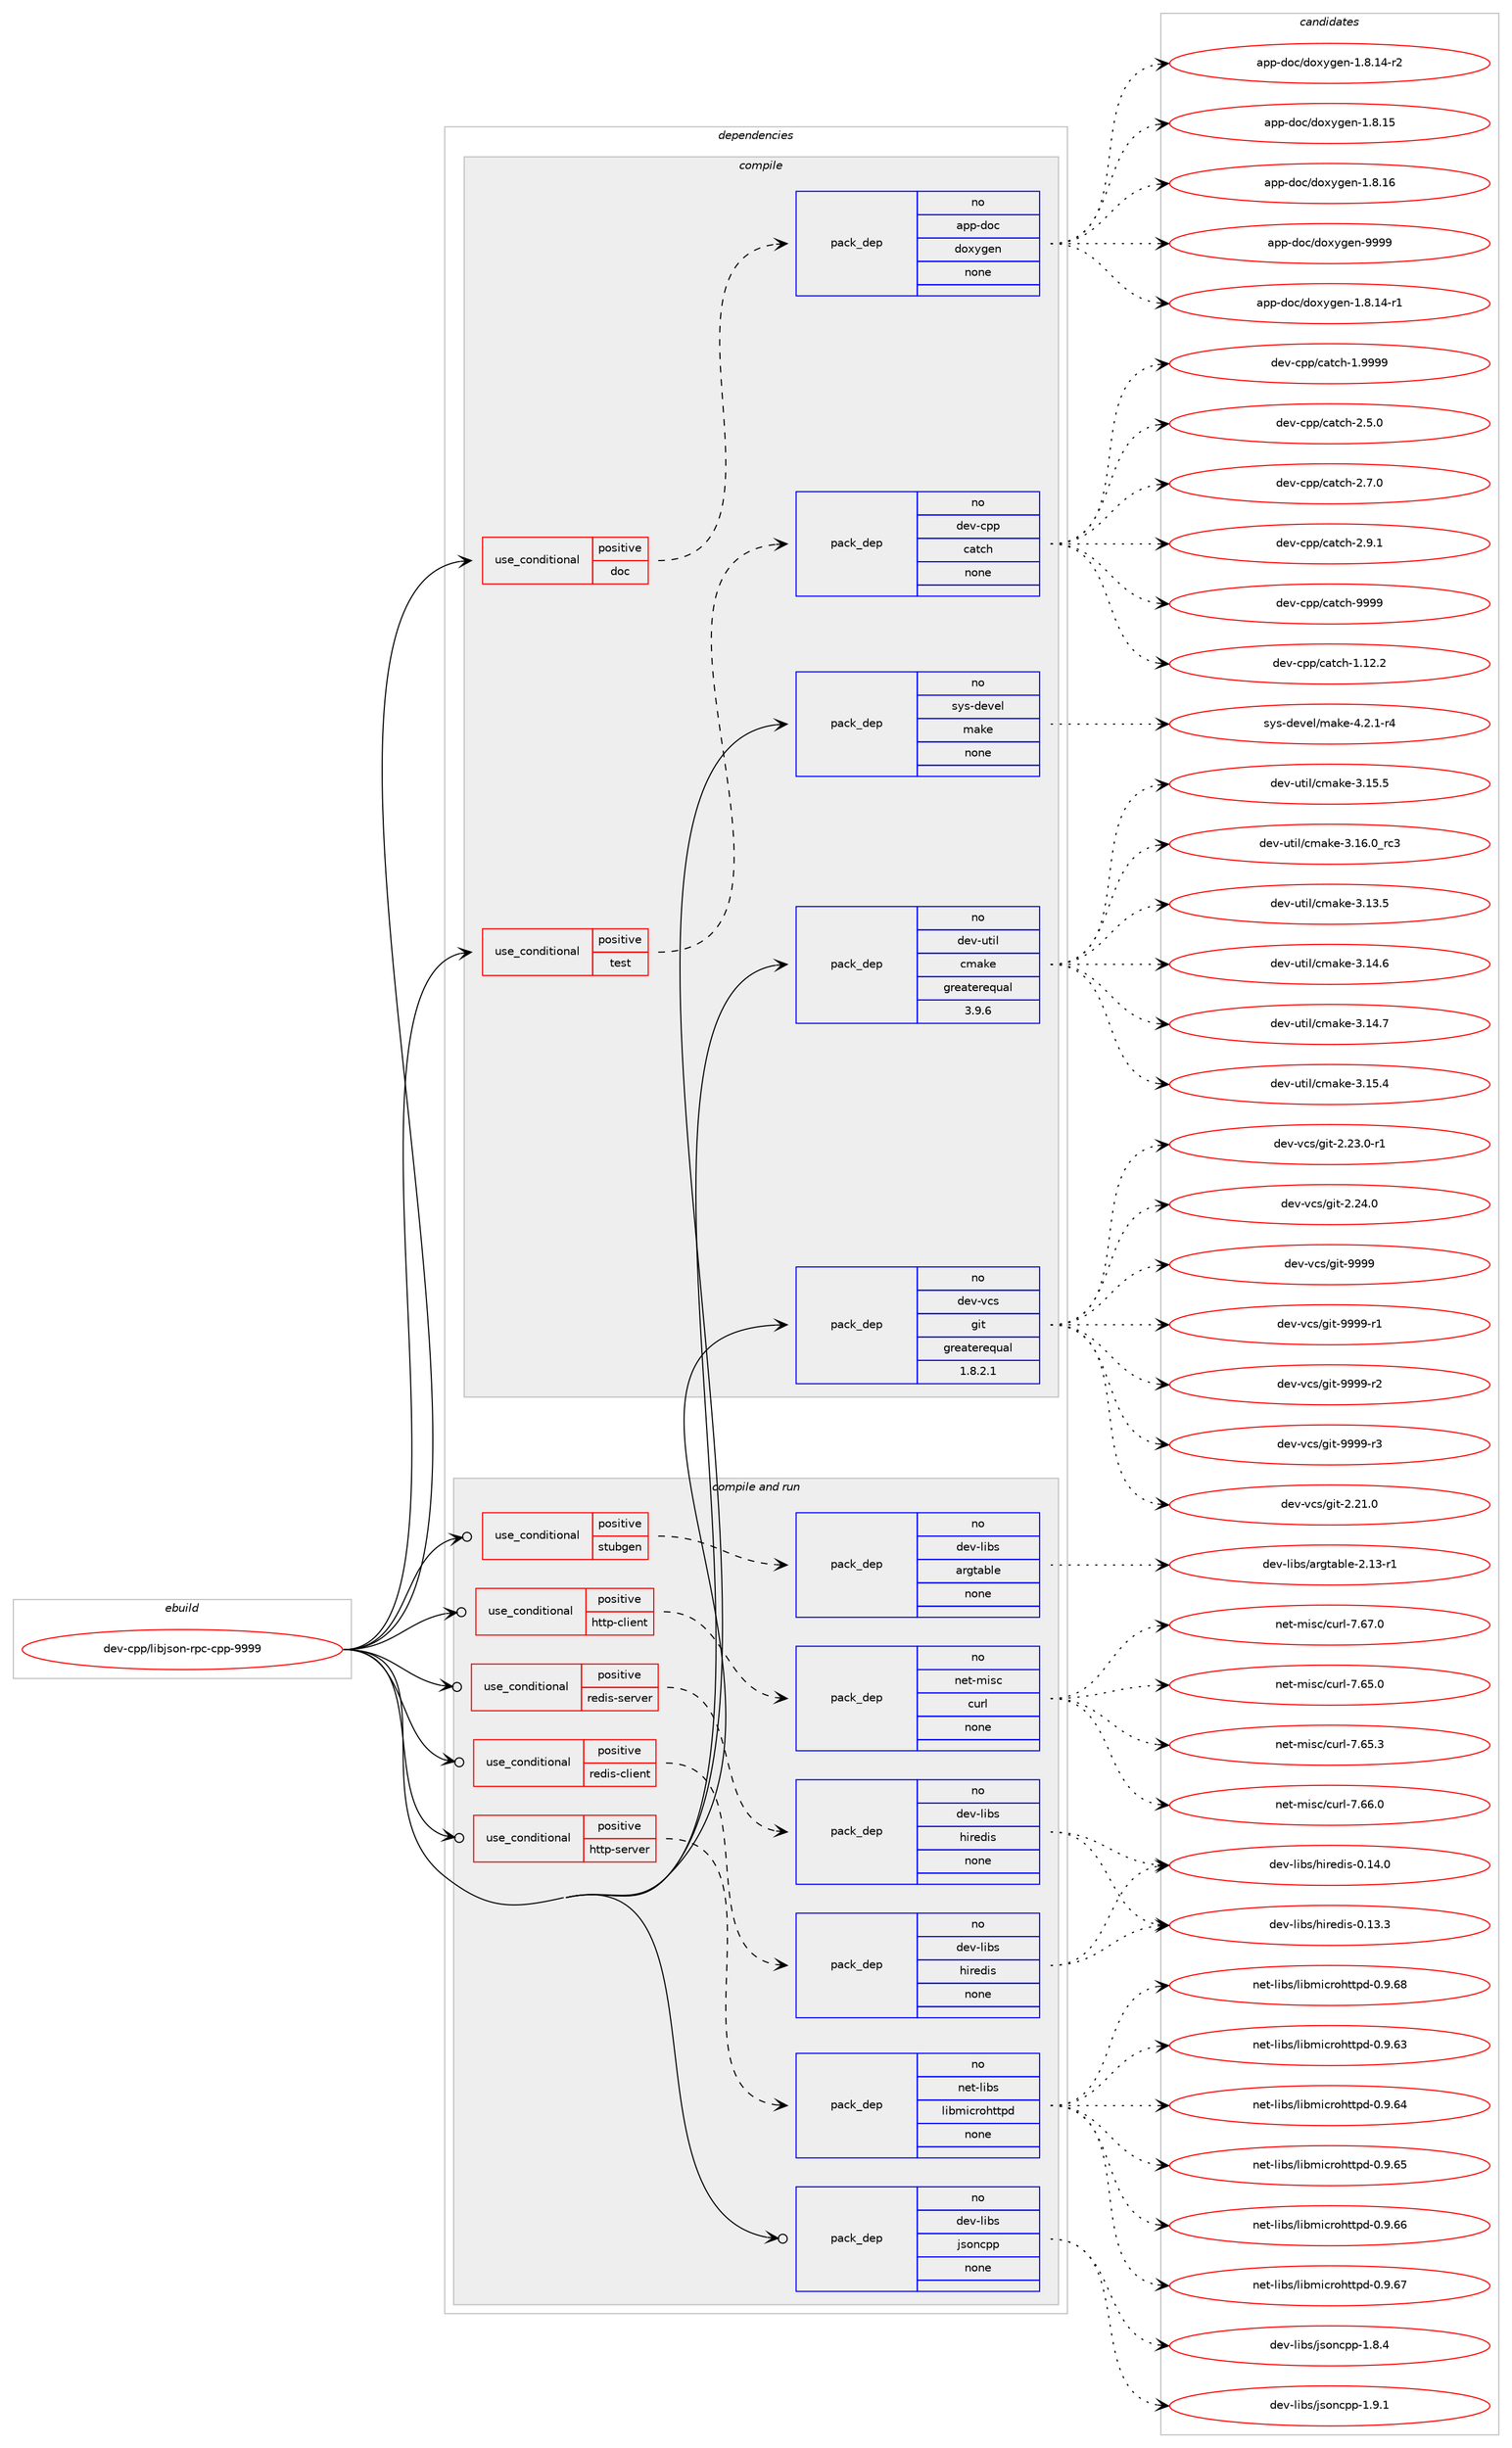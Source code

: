 digraph prolog {

# *************
# Graph options
# *************

newrank=true;
concentrate=true;
compound=true;
graph [rankdir=LR,fontname=Helvetica,fontsize=10,ranksep=1.5];#, ranksep=2.5, nodesep=0.2];
edge  [arrowhead=vee];
node  [fontname=Helvetica,fontsize=10];

# **********
# The ebuild
# **********

subgraph cluster_leftcol {
color=gray;
rank=same;
label=<<i>ebuild</i>>;
id [label="dev-cpp/libjson-rpc-cpp-9999", color=red, width=4, href="../dev-cpp/libjson-rpc-cpp-9999.svg"];
}

# ****************
# The dependencies
# ****************

subgraph cluster_midcol {
color=gray;
label=<<i>dependencies</i>>;
subgraph cluster_compile {
fillcolor="#eeeeee";
style=filled;
label=<<i>compile</i>>;
subgraph cond122424 {
dependency517119 [label=<<TABLE BORDER="0" CELLBORDER="1" CELLSPACING="0" CELLPADDING="4"><TR><TD ROWSPAN="3" CELLPADDING="10">use_conditional</TD></TR><TR><TD>positive</TD></TR><TR><TD>doc</TD></TR></TABLE>>, shape=none, color=red];
subgraph pack385112 {
dependency517120 [label=<<TABLE BORDER="0" CELLBORDER="1" CELLSPACING="0" CELLPADDING="4" WIDTH="220"><TR><TD ROWSPAN="6" CELLPADDING="30">pack_dep</TD></TR><TR><TD WIDTH="110">no</TD></TR><TR><TD>app-doc</TD></TR><TR><TD>doxygen</TD></TR><TR><TD>none</TD></TR><TR><TD></TD></TR></TABLE>>, shape=none, color=blue];
}
dependency517119:e -> dependency517120:w [weight=20,style="dashed",arrowhead="vee"];
}
id:e -> dependency517119:w [weight=20,style="solid",arrowhead="vee"];
subgraph cond122425 {
dependency517121 [label=<<TABLE BORDER="0" CELLBORDER="1" CELLSPACING="0" CELLPADDING="4"><TR><TD ROWSPAN="3" CELLPADDING="10">use_conditional</TD></TR><TR><TD>positive</TD></TR><TR><TD>test</TD></TR></TABLE>>, shape=none, color=red];
subgraph pack385113 {
dependency517122 [label=<<TABLE BORDER="0" CELLBORDER="1" CELLSPACING="0" CELLPADDING="4" WIDTH="220"><TR><TD ROWSPAN="6" CELLPADDING="30">pack_dep</TD></TR><TR><TD WIDTH="110">no</TD></TR><TR><TD>dev-cpp</TD></TR><TR><TD>catch</TD></TR><TR><TD>none</TD></TR><TR><TD></TD></TR></TABLE>>, shape=none, color=blue];
}
dependency517121:e -> dependency517122:w [weight=20,style="dashed",arrowhead="vee"];
}
id:e -> dependency517121:w [weight=20,style="solid",arrowhead="vee"];
subgraph pack385114 {
dependency517123 [label=<<TABLE BORDER="0" CELLBORDER="1" CELLSPACING="0" CELLPADDING="4" WIDTH="220"><TR><TD ROWSPAN="6" CELLPADDING="30">pack_dep</TD></TR><TR><TD WIDTH="110">no</TD></TR><TR><TD>dev-util</TD></TR><TR><TD>cmake</TD></TR><TR><TD>greaterequal</TD></TR><TR><TD>3.9.6</TD></TR></TABLE>>, shape=none, color=blue];
}
id:e -> dependency517123:w [weight=20,style="solid",arrowhead="vee"];
subgraph pack385115 {
dependency517124 [label=<<TABLE BORDER="0" CELLBORDER="1" CELLSPACING="0" CELLPADDING="4" WIDTH="220"><TR><TD ROWSPAN="6" CELLPADDING="30">pack_dep</TD></TR><TR><TD WIDTH="110">no</TD></TR><TR><TD>dev-vcs</TD></TR><TR><TD>git</TD></TR><TR><TD>greaterequal</TD></TR><TR><TD>1.8.2.1</TD></TR></TABLE>>, shape=none, color=blue];
}
id:e -> dependency517124:w [weight=20,style="solid",arrowhead="vee"];
subgraph pack385116 {
dependency517125 [label=<<TABLE BORDER="0" CELLBORDER="1" CELLSPACING="0" CELLPADDING="4" WIDTH="220"><TR><TD ROWSPAN="6" CELLPADDING="30">pack_dep</TD></TR><TR><TD WIDTH="110">no</TD></TR><TR><TD>sys-devel</TD></TR><TR><TD>make</TD></TR><TR><TD>none</TD></TR><TR><TD></TD></TR></TABLE>>, shape=none, color=blue];
}
id:e -> dependency517125:w [weight=20,style="solid",arrowhead="vee"];
}
subgraph cluster_compileandrun {
fillcolor="#eeeeee";
style=filled;
label=<<i>compile and run</i>>;
subgraph cond122426 {
dependency517126 [label=<<TABLE BORDER="0" CELLBORDER="1" CELLSPACING="0" CELLPADDING="4"><TR><TD ROWSPAN="3" CELLPADDING="10">use_conditional</TD></TR><TR><TD>positive</TD></TR><TR><TD>http-client</TD></TR></TABLE>>, shape=none, color=red];
subgraph pack385117 {
dependency517127 [label=<<TABLE BORDER="0" CELLBORDER="1" CELLSPACING="0" CELLPADDING="4" WIDTH="220"><TR><TD ROWSPAN="6" CELLPADDING="30">pack_dep</TD></TR><TR><TD WIDTH="110">no</TD></TR><TR><TD>net-misc</TD></TR><TR><TD>curl</TD></TR><TR><TD>none</TD></TR><TR><TD></TD></TR></TABLE>>, shape=none, color=blue];
}
dependency517126:e -> dependency517127:w [weight=20,style="dashed",arrowhead="vee"];
}
id:e -> dependency517126:w [weight=20,style="solid",arrowhead="odotvee"];
subgraph cond122427 {
dependency517128 [label=<<TABLE BORDER="0" CELLBORDER="1" CELLSPACING="0" CELLPADDING="4"><TR><TD ROWSPAN="3" CELLPADDING="10">use_conditional</TD></TR><TR><TD>positive</TD></TR><TR><TD>http-server</TD></TR></TABLE>>, shape=none, color=red];
subgraph pack385118 {
dependency517129 [label=<<TABLE BORDER="0" CELLBORDER="1" CELLSPACING="0" CELLPADDING="4" WIDTH="220"><TR><TD ROWSPAN="6" CELLPADDING="30">pack_dep</TD></TR><TR><TD WIDTH="110">no</TD></TR><TR><TD>net-libs</TD></TR><TR><TD>libmicrohttpd</TD></TR><TR><TD>none</TD></TR><TR><TD></TD></TR></TABLE>>, shape=none, color=blue];
}
dependency517128:e -> dependency517129:w [weight=20,style="dashed",arrowhead="vee"];
}
id:e -> dependency517128:w [weight=20,style="solid",arrowhead="odotvee"];
subgraph cond122428 {
dependency517130 [label=<<TABLE BORDER="0" CELLBORDER="1" CELLSPACING="0" CELLPADDING="4"><TR><TD ROWSPAN="3" CELLPADDING="10">use_conditional</TD></TR><TR><TD>positive</TD></TR><TR><TD>redis-client</TD></TR></TABLE>>, shape=none, color=red];
subgraph pack385119 {
dependency517131 [label=<<TABLE BORDER="0" CELLBORDER="1" CELLSPACING="0" CELLPADDING="4" WIDTH="220"><TR><TD ROWSPAN="6" CELLPADDING="30">pack_dep</TD></TR><TR><TD WIDTH="110">no</TD></TR><TR><TD>dev-libs</TD></TR><TR><TD>hiredis</TD></TR><TR><TD>none</TD></TR><TR><TD></TD></TR></TABLE>>, shape=none, color=blue];
}
dependency517130:e -> dependency517131:w [weight=20,style="dashed",arrowhead="vee"];
}
id:e -> dependency517130:w [weight=20,style="solid",arrowhead="odotvee"];
subgraph cond122429 {
dependency517132 [label=<<TABLE BORDER="0" CELLBORDER="1" CELLSPACING="0" CELLPADDING="4"><TR><TD ROWSPAN="3" CELLPADDING="10">use_conditional</TD></TR><TR><TD>positive</TD></TR><TR><TD>redis-server</TD></TR></TABLE>>, shape=none, color=red];
subgraph pack385120 {
dependency517133 [label=<<TABLE BORDER="0" CELLBORDER="1" CELLSPACING="0" CELLPADDING="4" WIDTH="220"><TR><TD ROWSPAN="6" CELLPADDING="30">pack_dep</TD></TR><TR><TD WIDTH="110">no</TD></TR><TR><TD>dev-libs</TD></TR><TR><TD>hiredis</TD></TR><TR><TD>none</TD></TR><TR><TD></TD></TR></TABLE>>, shape=none, color=blue];
}
dependency517132:e -> dependency517133:w [weight=20,style="dashed",arrowhead="vee"];
}
id:e -> dependency517132:w [weight=20,style="solid",arrowhead="odotvee"];
subgraph cond122430 {
dependency517134 [label=<<TABLE BORDER="0" CELLBORDER="1" CELLSPACING="0" CELLPADDING="4"><TR><TD ROWSPAN="3" CELLPADDING="10">use_conditional</TD></TR><TR><TD>positive</TD></TR><TR><TD>stubgen</TD></TR></TABLE>>, shape=none, color=red];
subgraph pack385121 {
dependency517135 [label=<<TABLE BORDER="0" CELLBORDER="1" CELLSPACING="0" CELLPADDING="4" WIDTH="220"><TR><TD ROWSPAN="6" CELLPADDING="30">pack_dep</TD></TR><TR><TD WIDTH="110">no</TD></TR><TR><TD>dev-libs</TD></TR><TR><TD>argtable</TD></TR><TR><TD>none</TD></TR><TR><TD></TD></TR></TABLE>>, shape=none, color=blue];
}
dependency517134:e -> dependency517135:w [weight=20,style="dashed",arrowhead="vee"];
}
id:e -> dependency517134:w [weight=20,style="solid",arrowhead="odotvee"];
subgraph pack385122 {
dependency517136 [label=<<TABLE BORDER="0" CELLBORDER="1" CELLSPACING="0" CELLPADDING="4" WIDTH="220"><TR><TD ROWSPAN="6" CELLPADDING="30">pack_dep</TD></TR><TR><TD WIDTH="110">no</TD></TR><TR><TD>dev-libs</TD></TR><TR><TD>jsoncpp</TD></TR><TR><TD>none</TD></TR><TR><TD></TD></TR></TABLE>>, shape=none, color=blue];
}
id:e -> dependency517136:w [weight=20,style="solid",arrowhead="odotvee"];
}
subgraph cluster_run {
fillcolor="#eeeeee";
style=filled;
label=<<i>run</i>>;
}
}

# **************
# The candidates
# **************

subgraph cluster_choices {
rank=same;
color=gray;
label=<<i>candidates</i>>;

subgraph choice385112 {
color=black;
nodesep=1;
choice97112112451001119947100111120121103101110454946564649524511449 [label="app-doc/doxygen-1.8.14-r1", color=red, width=4,href="../app-doc/doxygen-1.8.14-r1.svg"];
choice97112112451001119947100111120121103101110454946564649524511450 [label="app-doc/doxygen-1.8.14-r2", color=red, width=4,href="../app-doc/doxygen-1.8.14-r2.svg"];
choice9711211245100111994710011112012110310111045494656464953 [label="app-doc/doxygen-1.8.15", color=red, width=4,href="../app-doc/doxygen-1.8.15.svg"];
choice9711211245100111994710011112012110310111045494656464954 [label="app-doc/doxygen-1.8.16", color=red, width=4,href="../app-doc/doxygen-1.8.16.svg"];
choice971121124510011199471001111201211031011104557575757 [label="app-doc/doxygen-9999", color=red, width=4,href="../app-doc/doxygen-9999.svg"];
dependency517120:e -> choice97112112451001119947100111120121103101110454946564649524511449:w [style=dotted,weight="100"];
dependency517120:e -> choice97112112451001119947100111120121103101110454946564649524511450:w [style=dotted,weight="100"];
dependency517120:e -> choice9711211245100111994710011112012110310111045494656464953:w [style=dotted,weight="100"];
dependency517120:e -> choice9711211245100111994710011112012110310111045494656464954:w [style=dotted,weight="100"];
dependency517120:e -> choice971121124510011199471001111201211031011104557575757:w [style=dotted,weight="100"];
}
subgraph choice385113 {
color=black;
nodesep=1;
choice10010111845991121124799971169910445494649504650 [label="dev-cpp/catch-1.12.2", color=red, width=4,href="../dev-cpp/catch-1.12.2.svg"];
choice10010111845991121124799971169910445494657575757 [label="dev-cpp/catch-1.9999", color=red, width=4,href="../dev-cpp/catch-1.9999.svg"];
choice100101118459911211247999711699104455046534648 [label="dev-cpp/catch-2.5.0", color=red, width=4,href="../dev-cpp/catch-2.5.0.svg"];
choice100101118459911211247999711699104455046554648 [label="dev-cpp/catch-2.7.0", color=red, width=4,href="../dev-cpp/catch-2.7.0.svg"];
choice100101118459911211247999711699104455046574649 [label="dev-cpp/catch-2.9.1", color=red, width=4,href="../dev-cpp/catch-2.9.1.svg"];
choice1001011184599112112479997116991044557575757 [label="dev-cpp/catch-9999", color=red, width=4,href="../dev-cpp/catch-9999.svg"];
dependency517122:e -> choice10010111845991121124799971169910445494649504650:w [style=dotted,weight="100"];
dependency517122:e -> choice10010111845991121124799971169910445494657575757:w [style=dotted,weight="100"];
dependency517122:e -> choice100101118459911211247999711699104455046534648:w [style=dotted,weight="100"];
dependency517122:e -> choice100101118459911211247999711699104455046554648:w [style=dotted,weight="100"];
dependency517122:e -> choice100101118459911211247999711699104455046574649:w [style=dotted,weight="100"];
dependency517122:e -> choice1001011184599112112479997116991044557575757:w [style=dotted,weight="100"];
}
subgraph choice385114 {
color=black;
nodesep=1;
choice1001011184511711610510847991099710710145514649514653 [label="dev-util/cmake-3.13.5", color=red, width=4,href="../dev-util/cmake-3.13.5.svg"];
choice1001011184511711610510847991099710710145514649524654 [label="dev-util/cmake-3.14.6", color=red, width=4,href="../dev-util/cmake-3.14.6.svg"];
choice1001011184511711610510847991099710710145514649524655 [label="dev-util/cmake-3.14.7", color=red, width=4,href="../dev-util/cmake-3.14.7.svg"];
choice1001011184511711610510847991099710710145514649534652 [label="dev-util/cmake-3.15.4", color=red, width=4,href="../dev-util/cmake-3.15.4.svg"];
choice1001011184511711610510847991099710710145514649534653 [label="dev-util/cmake-3.15.5", color=red, width=4,href="../dev-util/cmake-3.15.5.svg"];
choice1001011184511711610510847991099710710145514649544648951149951 [label="dev-util/cmake-3.16.0_rc3", color=red, width=4,href="../dev-util/cmake-3.16.0_rc3.svg"];
dependency517123:e -> choice1001011184511711610510847991099710710145514649514653:w [style=dotted,weight="100"];
dependency517123:e -> choice1001011184511711610510847991099710710145514649524654:w [style=dotted,weight="100"];
dependency517123:e -> choice1001011184511711610510847991099710710145514649524655:w [style=dotted,weight="100"];
dependency517123:e -> choice1001011184511711610510847991099710710145514649534652:w [style=dotted,weight="100"];
dependency517123:e -> choice1001011184511711610510847991099710710145514649534653:w [style=dotted,weight="100"];
dependency517123:e -> choice1001011184511711610510847991099710710145514649544648951149951:w [style=dotted,weight="100"];
}
subgraph choice385115 {
color=black;
nodesep=1;
choice10010111845118991154710310511645504650494648 [label="dev-vcs/git-2.21.0", color=red, width=4,href="../dev-vcs/git-2.21.0.svg"];
choice100101118451189911547103105116455046505146484511449 [label="dev-vcs/git-2.23.0-r1", color=red, width=4,href="../dev-vcs/git-2.23.0-r1.svg"];
choice10010111845118991154710310511645504650524648 [label="dev-vcs/git-2.24.0", color=red, width=4,href="../dev-vcs/git-2.24.0.svg"];
choice1001011184511899115471031051164557575757 [label="dev-vcs/git-9999", color=red, width=4,href="../dev-vcs/git-9999.svg"];
choice10010111845118991154710310511645575757574511449 [label="dev-vcs/git-9999-r1", color=red, width=4,href="../dev-vcs/git-9999-r1.svg"];
choice10010111845118991154710310511645575757574511450 [label="dev-vcs/git-9999-r2", color=red, width=4,href="../dev-vcs/git-9999-r2.svg"];
choice10010111845118991154710310511645575757574511451 [label="dev-vcs/git-9999-r3", color=red, width=4,href="../dev-vcs/git-9999-r3.svg"];
dependency517124:e -> choice10010111845118991154710310511645504650494648:w [style=dotted,weight="100"];
dependency517124:e -> choice100101118451189911547103105116455046505146484511449:w [style=dotted,weight="100"];
dependency517124:e -> choice10010111845118991154710310511645504650524648:w [style=dotted,weight="100"];
dependency517124:e -> choice1001011184511899115471031051164557575757:w [style=dotted,weight="100"];
dependency517124:e -> choice10010111845118991154710310511645575757574511449:w [style=dotted,weight="100"];
dependency517124:e -> choice10010111845118991154710310511645575757574511450:w [style=dotted,weight="100"];
dependency517124:e -> choice10010111845118991154710310511645575757574511451:w [style=dotted,weight="100"];
}
subgraph choice385116 {
color=black;
nodesep=1;
choice1151211154510010111810110847109971071014552465046494511452 [label="sys-devel/make-4.2.1-r4", color=red, width=4,href="../sys-devel/make-4.2.1-r4.svg"];
dependency517125:e -> choice1151211154510010111810110847109971071014552465046494511452:w [style=dotted,weight="100"];
}
subgraph choice385117 {
color=black;
nodesep=1;
choice1101011164510910511599479911711410845554654534648 [label="net-misc/curl-7.65.0", color=red, width=4,href="../net-misc/curl-7.65.0.svg"];
choice1101011164510910511599479911711410845554654534651 [label="net-misc/curl-7.65.3", color=red, width=4,href="../net-misc/curl-7.65.3.svg"];
choice1101011164510910511599479911711410845554654544648 [label="net-misc/curl-7.66.0", color=red, width=4,href="../net-misc/curl-7.66.0.svg"];
choice1101011164510910511599479911711410845554654554648 [label="net-misc/curl-7.67.0", color=red, width=4,href="../net-misc/curl-7.67.0.svg"];
dependency517127:e -> choice1101011164510910511599479911711410845554654534648:w [style=dotted,weight="100"];
dependency517127:e -> choice1101011164510910511599479911711410845554654534651:w [style=dotted,weight="100"];
dependency517127:e -> choice1101011164510910511599479911711410845554654544648:w [style=dotted,weight="100"];
dependency517127:e -> choice1101011164510910511599479911711410845554654554648:w [style=dotted,weight="100"];
}
subgraph choice385118 {
color=black;
nodesep=1;
choice110101116451081059811547108105981091059911411110411611611210045484657465451 [label="net-libs/libmicrohttpd-0.9.63", color=red, width=4,href="../net-libs/libmicrohttpd-0.9.63.svg"];
choice110101116451081059811547108105981091059911411110411611611210045484657465452 [label="net-libs/libmicrohttpd-0.9.64", color=red, width=4,href="../net-libs/libmicrohttpd-0.9.64.svg"];
choice110101116451081059811547108105981091059911411110411611611210045484657465453 [label="net-libs/libmicrohttpd-0.9.65", color=red, width=4,href="../net-libs/libmicrohttpd-0.9.65.svg"];
choice110101116451081059811547108105981091059911411110411611611210045484657465454 [label="net-libs/libmicrohttpd-0.9.66", color=red, width=4,href="../net-libs/libmicrohttpd-0.9.66.svg"];
choice110101116451081059811547108105981091059911411110411611611210045484657465455 [label="net-libs/libmicrohttpd-0.9.67", color=red, width=4,href="../net-libs/libmicrohttpd-0.9.67.svg"];
choice110101116451081059811547108105981091059911411110411611611210045484657465456 [label="net-libs/libmicrohttpd-0.9.68", color=red, width=4,href="../net-libs/libmicrohttpd-0.9.68.svg"];
dependency517129:e -> choice110101116451081059811547108105981091059911411110411611611210045484657465451:w [style=dotted,weight="100"];
dependency517129:e -> choice110101116451081059811547108105981091059911411110411611611210045484657465452:w [style=dotted,weight="100"];
dependency517129:e -> choice110101116451081059811547108105981091059911411110411611611210045484657465453:w [style=dotted,weight="100"];
dependency517129:e -> choice110101116451081059811547108105981091059911411110411611611210045484657465454:w [style=dotted,weight="100"];
dependency517129:e -> choice110101116451081059811547108105981091059911411110411611611210045484657465455:w [style=dotted,weight="100"];
dependency517129:e -> choice110101116451081059811547108105981091059911411110411611611210045484657465456:w [style=dotted,weight="100"];
}
subgraph choice385119 {
color=black;
nodesep=1;
choice10010111845108105981154710410511410110010511545484649514651 [label="dev-libs/hiredis-0.13.3", color=red, width=4,href="../dev-libs/hiredis-0.13.3.svg"];
choice10010111845108105981154710410511410110010511545484649524648 [label="dev-libs/hiredis-0.14.0", color=red, width=4,href="../dev-libs/hiredis-0.14.0.svg"];
dependency517131:e -> choice10010111845108105981154710410511410110010511545484649514651:w [style=dotted,weight="100"];
dependency517131:e -> choice10010111845108105981154710410511410110010511545484649524648:w [style=dotted,weight="100"];
}
subgraph choice385120 {
color=black;
nodesep=1;
choice10010111845108105981154710410511410110010511545484649514651 [label="dev-libs/hiredis-0.13.3", color=red, width=4,href="../dev-libs/hiredis-0.13.3.svg"];
choice10010111845108105981154710410511410110010511545484649524648 [label="dev-libs/hiredis-0.14.0", color=red, width=4,href="../dev-libs/hiredis-0.14.0.svg"];
dependency517133:e -> choice10010111845108105981154710410511410110010511545484649514651:w [style=dotted,weight="100"];
dependency517133:e -> choice10010111845108105981154710410511410110010511545484649524648:w [style=dotted,weight="100"];
}
subgraph choice385121 {
color=black;
nodesep=1;
choice10010111845108105981154797114103116979810810145504649514511449 [label="dev-libs/argtable-2.13-r1", color=red, width=4,href="../dev-libs/argtable-2.13-r1.svg"];
dependency517135:e -> choice10010111845108105981154797114103116979810810145504649514511449:w [style=dotted,weight="100"];
}
subgraph choice385122 {
color=black;
nodesep=1;
choice10010111845108105981154710611511111099112112454946564652 [label="dev-libs/jsoncpp-1.8.4", color=red, width=4,href="../dev-libs/jsoncpp-1.8.4.svg"];
choice10010111845108105981154710611511111099112112454946574649 [label="dev-libs/jsoncpp-1.9.1", color=red, width=4,href="../dev-libs/jsoncpp-1.9.1.svg"];
dependency517136:e -> choice10010111845108105981154710611511111099112112454946564652:w [style=dotted,weight="100"];
dependency517136:e -> choice10010111845108105981154710611511111099112112454946574649:w [style=dotted,weight="100"];
}
}

}
